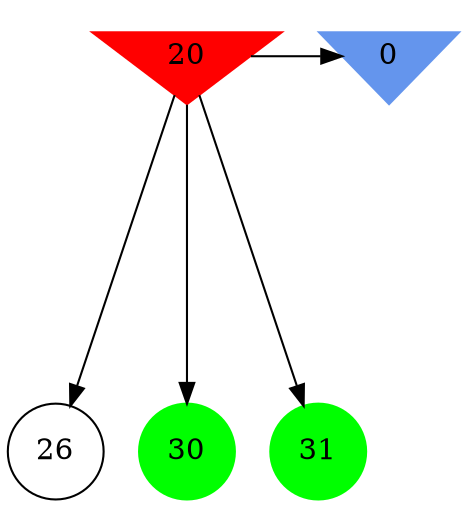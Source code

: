 digraph brain {
	ranksep=2.0;
	0 [shape=invtriangle,style=filled,color=cornflowerblue];
	20 [shape=invtriangle,style=filled,color=red];
	26 [shape=circle,color=black];
	30 [shape=circle,style=filled,color=green];
	31 [shape=circle,style=filled,color=green];
	20	->	0;
	20	->	26;
	20	->	30;
	20	->	31;
	{ rank=same; 0; 20; }
	{ rank=same; 26; }
	{ rank=same; 30; 31; }
}
